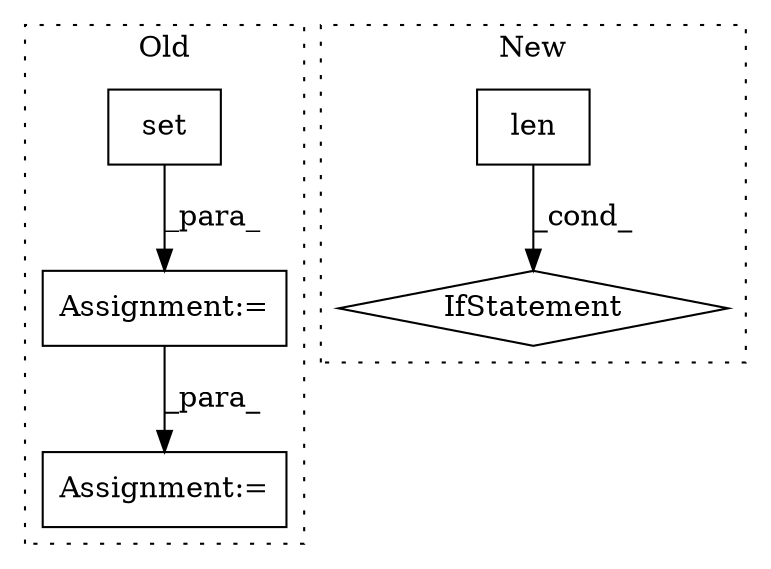 digraph G {
subgraph cluster0 {
1 [label="set" a="32" s="420" l="5" shape="box"];
3 [label="Assignment:=" a="7" s="1022" l="1" shape="box"];
4 [label="Assignment:=" a="7" s="419" l="1" shape="box"];
label = "Old";
style="dotted";
}
subgraph cluster1 {
2 [label="len" a="32" s="1124,1134" l="4,1" shape="box"];
5 [label="IfStatement" a="25" s="1120,1135" l="4,2" shape="diamond"];
label = "New";
style="dotted";
}
1 -> 4 [label="_para_"];
2 -> 5 [label="_cond_"];
4 -> 3 [label="_para_"];
}